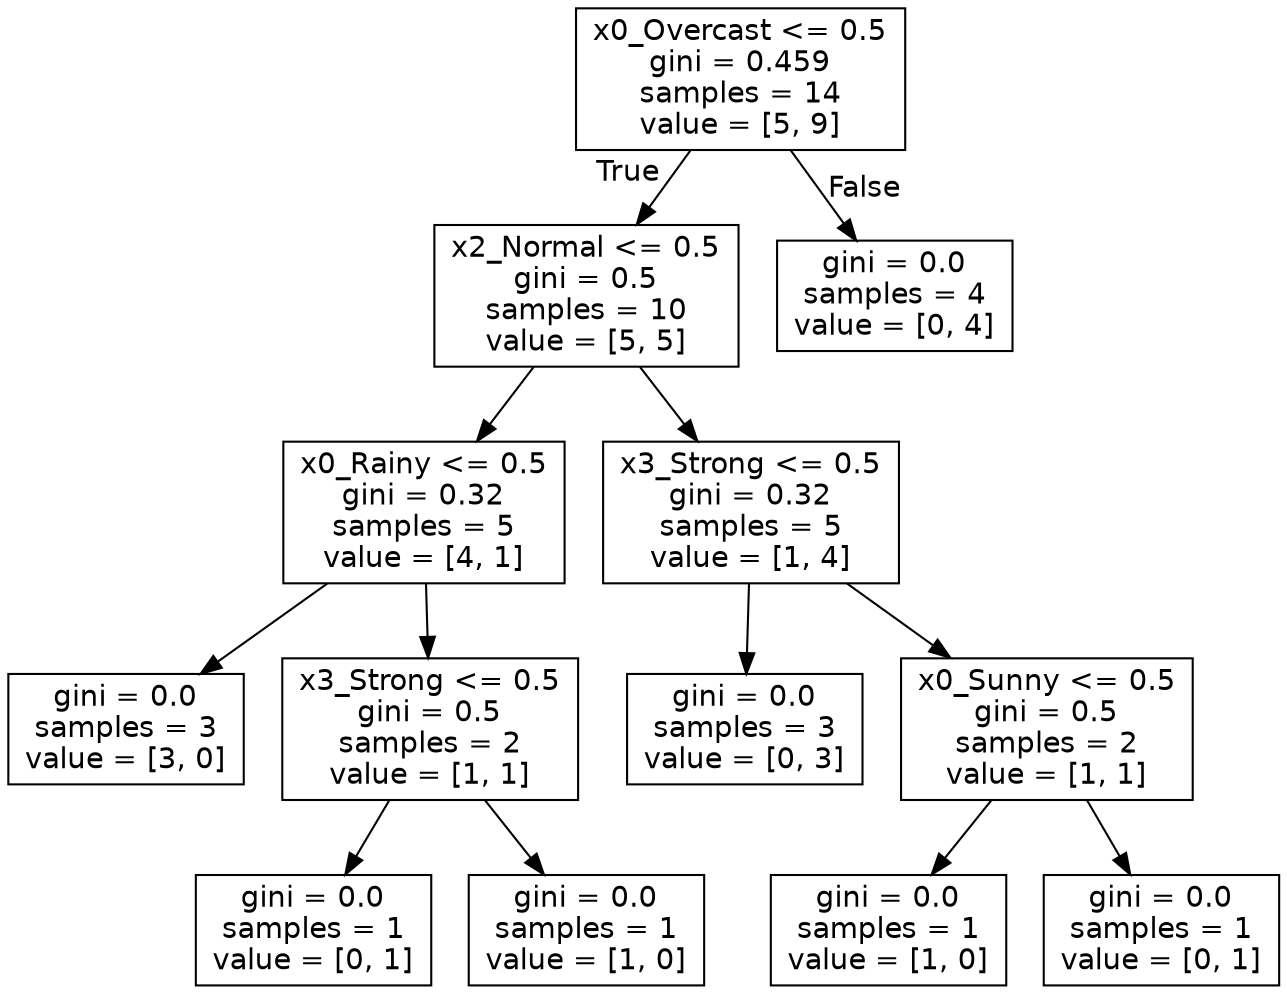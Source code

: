 digraph Tree {
node [shape=box, fontname="helvetica"] ;
edge [fontname="helvetica"] ;
0 [label="x0_Overcast <= 0.5\ngini = 0.459\nsamples = 14\nvalue = [5, 9]"] ;
1 [label="x2_Normal <= 0.5\ngini = 0.5\nsamples = 10\nvalue = [5, 5]"] ;
0 -> 1 [labeldistance=2.5, labelangle=45, headlabel="True"] ;
2 [label="x0_Rainy <= 0.5\ngini = 0.32\nsamples = 5\nvalue = [4, 1]"] ;
1 -> 2 ;
3 [label="gini = 0.0\nsamples = 3\nvalue = [3, 0]"] ;
2 -> 3 ;
4 [label="x3_Strong <= 0.5\ngini = 0.5\nsamples = 2\nvalue = [1, 1]"] ;
2 -> 4 ;
5 [label="gini = 0.0\nsamples = 1\nvalue = [0, 1]"] ;
4 -> 5 ;
6 [label="gini = 0.0\nsamples = 1\nvalue = [1, 0]"] ;
4 -> 6 ;
7 [label="x3_Strong <= 0.5\ngini = 0.32\nsamples = 5\nvalue = [1, 4]"] ;
1 -> 7 ;
8 [label="gini = 0.0\nsamples = 3\nvalue = [0, 3]"] ;
7 -> 8 ;
9 [label="x0_Sunny <= 0.5\ngini = 0.5\nsamples = 2\nvalue = [1, 1]"] ;
7 -> 9 ;
10 [label="gini = 0.0\nsamples = 1\nvalue = [1, 0]"] ;
9 -> 10 ;
11 [label="gini = 0.0\nsamples = 1\nvalue = [0, 1]"] ;
9 -> 11 ;
12 [label="gini = 0.0\nsamples = 4\nvalue = [0, 4]"] ;
0 -> 12 [labeldistance=2.5, labelangle=-45, headlabel="False"] ;
}
